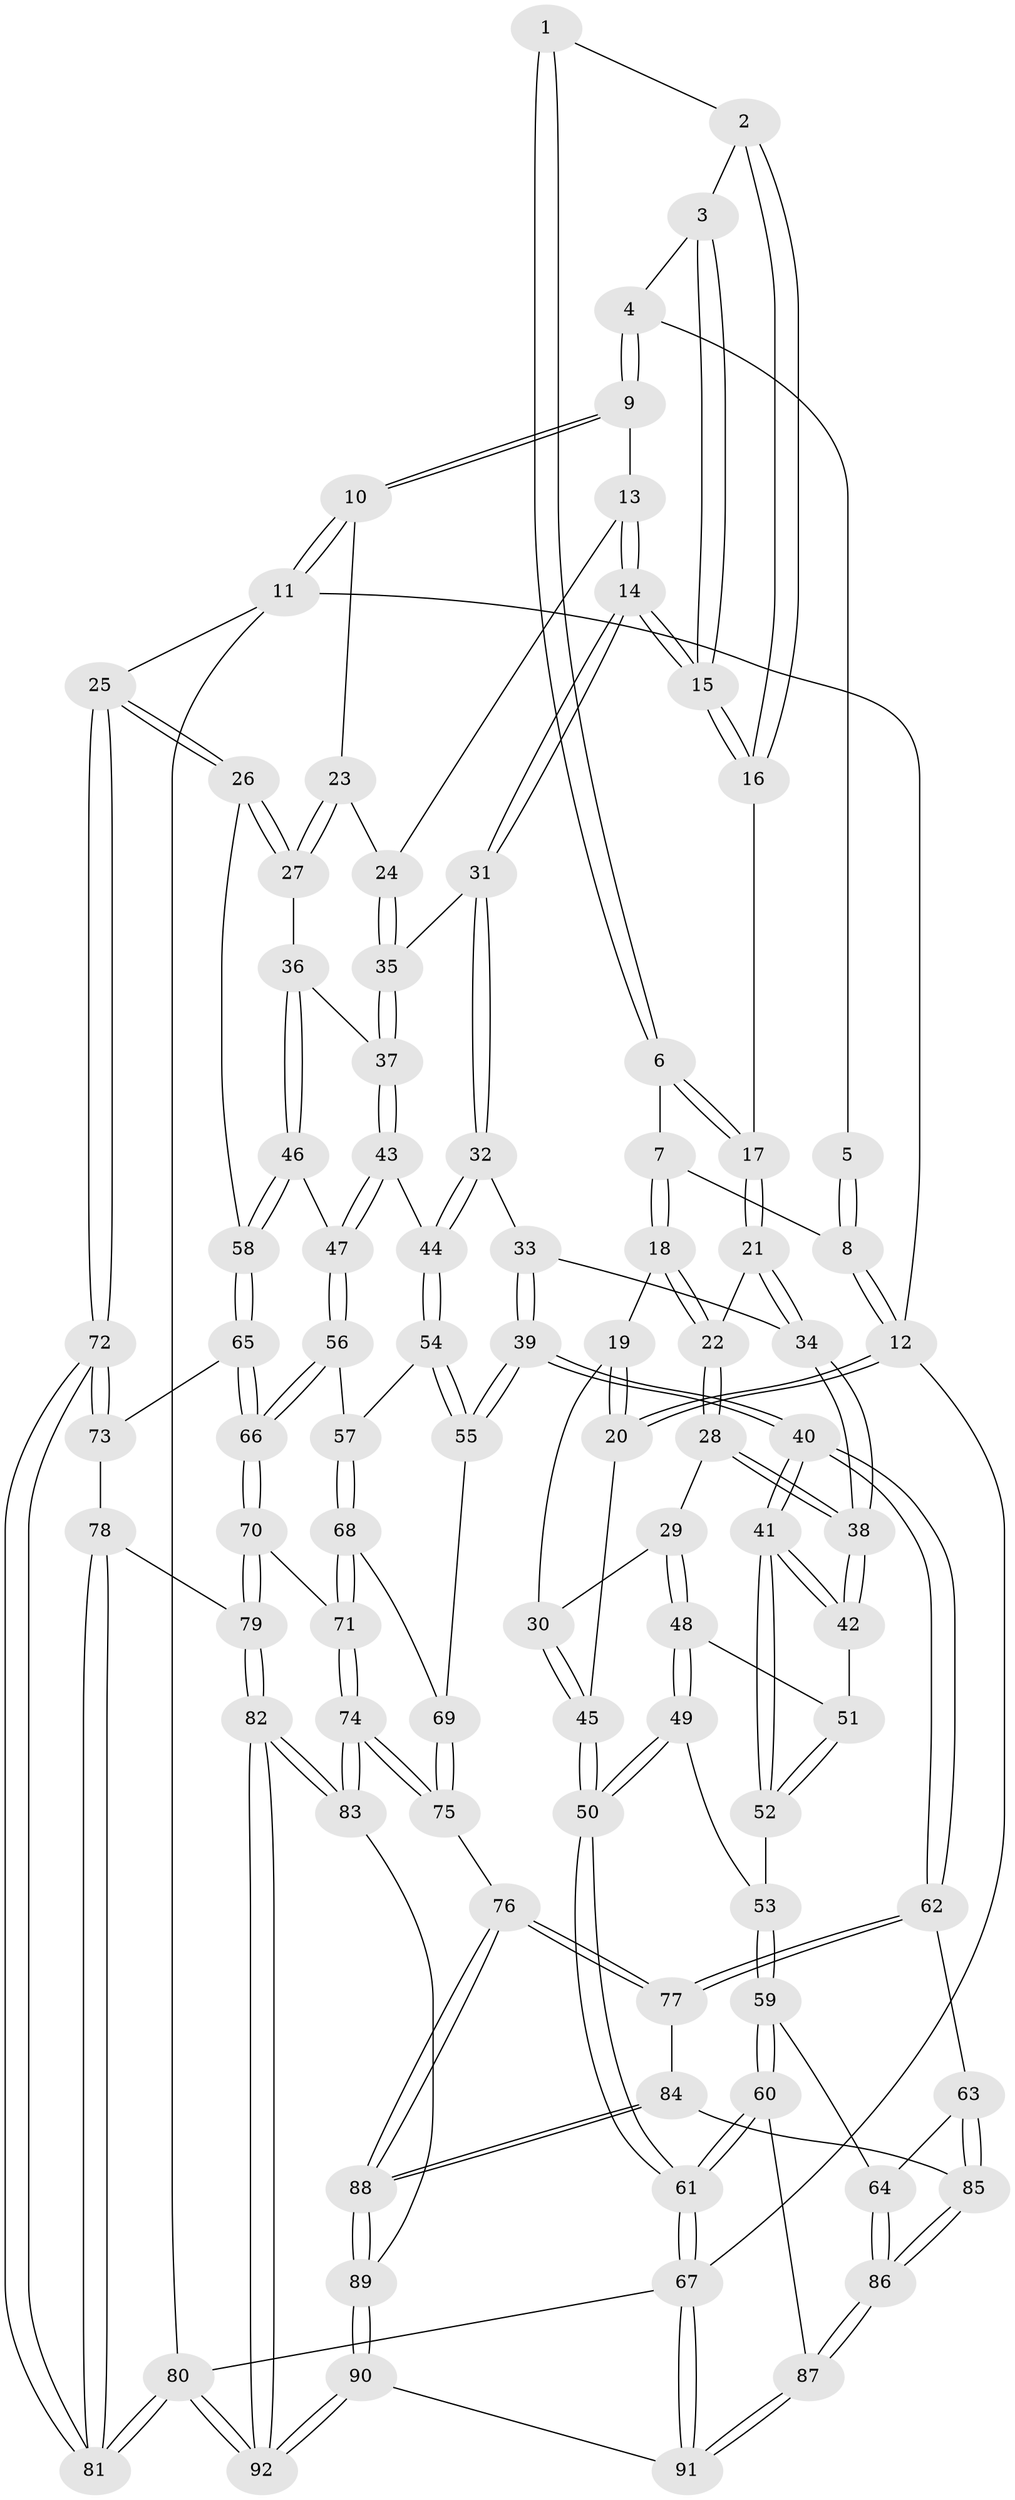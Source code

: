 // coarse degree distribution, {5: 0.4909090909090909, 8: 0.01818181818181818, 4: 0.32727272727272727, 3: 0.05454545454545454, 6: 0.10909090909090909}
// Generated by graph-tools (version 1.1) at 2025/21/03/04/25 18:21:06]
// undirected, 92 vertices, 227 edges
graph export_dot {
graph [start="1"]
  node [color=gray90,style=filled];
  1 [pos="+0.4802038452620458+0"];
  2 [pos="+0.5404313516524195+0.09589367223612416"];
  3 [pos="+0.6235274584637891+0.04936190637476956"];
  4 [pos="+0.695301405696919+0"];
  5 [pos="+0.4590402499463201+0"];
  6 [pos="+0.46428802123321833+0.13706611536675126"];
  7 [pos="+0.20844796494009982+0"];
  8 [pos="+0.20632675549255922+0"];
  9 [pos="+1+0"];
  10 [pos="+1+0"];
  11 [pos="+1+0"];
  12 [pos="+0+0"];
  13 [pos="+0.7417618399801442+0.16215784407473968"];
  14 [pos="+0.6319050363862984+0.24764807406334802"];
  15 [pos="+0.6109850681627008+0.23129211772847658"];
  16 [pos="+0.5356291670630956+0.20781336847190063"];
  17 [pos="+0.4616073785773829+0.20509304580311466"];
  18 [pos="+0.22041988868577309+0.04420392039700132"];
  19 [pos="+0.13969757004698613+0.18114995679786824"];
  20 [pos="+0+0.01343170426813013"];
  21 [pos="+0.4149319387182442+0.22155289305472153"];
  22 [pos="+0.37759931052874085+0.21162319241456942"];
  23 [pos="+0.9062822734813027+0.2185030517308611"];
  24 [pos="+0.8466821066920117+0.2684619806898769"];
  25 [pos="+1+0.4675878147621373"];
  26 [pos="+1+0.4595787677958197"];
  27 [pos="+1+0.42372122471008716"];
  28 [pos="+0.28372166423877015+0.31792800697874657"];
  29 [pos="+0.11392802867055468+0.3165947283779023"];
  30 [pos="+0.10375520488576781+0.30814023453688977"];
  31 [pos="+0.6356933427762953+0.2623222617559741"];
  32 [pos="+0.6030202205828222+0.3846645823249827"];
  33 [pos="+0.46231798397752916+0.3640175078344599"];
  34 [pos="+0.4296540987030808+0.33187875734864253"];
  35 [pos="+0.8166941003513604+0.3400025331082201"];
  36 [pos="+0.8341784125778455+0.36975028745013444"];
  37 [pos="+0.82316294635935+0.35560017940637323"];
  38 [pos="+0.33302053592748243+0.42047792402532547"];
  39 [pos="+0.41705053544721676+0.5785724555177733"];
  40 [pos="+0.3997647843326639+0.5835959221830834"];
  41 [pos="+0.37863640311086616+0.56063832926617"];
  42 [pos="+0.3295179691028337+0.45372930581375"];
  43 [pos="+0.6631291354878437+0.44024379625702403"];
  44 [pos="+0.6089391420296346+0.41847450409921844"];
  45 [pos="+0+0.37590704864542784"];
  46 [pos="+0.7818639119801863+0.505867146971096"];
  47 [pos="+0.7556072527353203+0.5177172960541235"];
  48 [pos="+0.14512617345984066+0.3867484739445411"];
  49 [pos="+0.1402211888396254+0.4951115674851684"];
  50 [pos="+0+0.6607540971565503"];
  51 [pos="+0.24712730208590294+0.4381928796453604"];
  52 [pos="+0.1931736078037194+0.5319914902947223"];
  53 [pos="+0.18053040655231228+0.5330717116199527"];
  54 [pos="+0.5807104109286951+0.46446993720273"];
  55 [pos="+0.4527406051551702+0.5758285464665887"];
  56 [pos="+0.7308557838976893+0.5865123517186414"];
  57 [pos="+0.674855619340671+0.5970593910952091"];
  58 [pos="+0.9085613761295485+0.5494445276325867"];
  59 [pos="+0.1466945544280781+0.6945770141449232"];
  60 [pos="+0+0.7494956113504487"];
  61 [pos="+0+0.7424753967748717"];
  62 [pos="+0.39756193183076505+0.5882015374493385"];
  63 [pos="+0.28655337399906383+0.6708486548747103"];
  64 [pos="+0.16059273455516687+0.6952877937337939"];
  65 [pos="+0.8737318899827742+0.6336238398223915"];
  66 [pos="+0.7826553260490136+0.668754690898572"];
  67 [pos="+0+1"];
  68 [pos="+0.6209481191869715+0.6374477278578675"];
  69 [pos="+0.5399627628369637+0.6307482653071895"];
  70 [pos="+0.778538799239761+0.6869629376857789"];
  71 [pos="+0.6556924176417321+0.7093314736128418"];
  72 [pos="+1+0.6495454749102774"];
  73 [pos="+0.9272310211091509+0.6936793210240723"];
  74 [pos="+0.6220391909395436+0.8291568324603777"];
  75 [pos="+0.5748538789259232+0.8226607060794688"];
  76 [pos="+0.5714568666527724+0.823589417586826"];
  77 [pos="+0.42572056149398096+0.7239204989154551"];
  78 [pos="+0.9143878605147294+0.7260561180212218"];
  79 [pos="+0.8063484529754539+0.8329098618112643"];
  80 [pos="+1+1"];
  81 [pos="+1+1"];
  82 [pos="+0.7905291158741258+0.9367624608540921"];
  83 [pos="+0.7549221617485521+0.9174689238278122"];
  84 [pos="+0.3919322762663375+0.8093131575983579"];
  85 [pos="+0.30971875083898004+0.8122375261110139"];
  86 [pos="+0.27507282451826515+0.8499355470898268"];
  87 [pos="+0.24241578128316996+0.9390796997204817"];
  88 [pos="+0.45403050633605246+0.9191920536451607"];
  89 [pos="+0.4308679789670897+0.984872664551015"];
  90 [pos="+0.34766487901769855+1"];
  91 [pos="+0.3168749679182498+1"];
  92 [pos="+0.958353364627245+1"];
  1 -- 2;
  1 -- 6;
  1 -- 6;
  2 -- 3;
  2 -- 16;
  2 -- 16;
  3 -- 4;
  3 -- 15;
  3 -- 15;
  4 -- 5;
  4 -- 9;
  4 -- 9;
  5 -- 8;
  5 -- 8;
  6 -- 7;
  6 -- 17;
  6 -- 17;
  7 -- 8;
  7 -- 18;
  7 -- 18;
  8 -- 12;
  8 -- 12;
  9 -- 10;
  9 -- 10;
  9 -- 13;
  10 -- 11;
  10 -- 11;
  10 -- 23;
  11 -- 12;
  11 -- 25;
  11 -- 80;
  12 -- 20;
  12 -- 20;
  12 -- 67;
  13 -- 14;
  13 -- 14;
  13 -- 24;
  14 -- 15;
  14 -- 15;
  14 -- 31;
  14 -- 31;
  15 -- 16;
  15 -- 16;
  16 -- 17;
  17 -- 21;
  17 -- 21;
  18 -- 19;
  18 -- 22;
  18 -- 22;
  19 -- 20;
  19 -- 20;
  19 -- 30;
  20 -- 45;
  21 -- 22;
  21 -- 34;
  21 -- 34;
  22 -- 28;
  22 -- 28;
  23 -- 24;
  23 -- 27;
  23 -- 27;
  24 -- 35;
  24 -- 35;
  25 -- 26;
  25 -- 26;
  25 -- 72;
  25 -- 72;
  26 -- 27;
  26 -- 27;
  26 -- 58;
  27 -- 36;
  28 -- 29;
  28 -- 38;
  28 -- 38;
  29 -- 30;
  29 -- 48;
  29 -- 48;
  30 -- 45;
  30 -- 45;
  31 -- 32;
  31 -- 32;
  31 -- 35;
  32 -- 33;
  32 -- 44;
  32 -- 44;
  33 -- 34;
  33 -- 39;
  33 -- 39;
  34 -- 38;
  34 -- 38;
  35 -- 37;
  35 -- 37;
  36 -- 37;
  36 -- 46;
  36 -- 46;
  37 -- 43;
  37 -- 43;
  38 -- 42;
  38 -- 42;
  39 -- 40;
  39 -- 40;
  39 -- 55;
  39 -- 55;
  40 -- 41;
  40 -- 41;
  40 -- 62;
  40 -- 62;
  41 -- 42;
  41 -- 42;
  41 -- 52;
  41 -- 52;
  42 -- 51;
  43 -- 44;
  43 -- 47;
  43 -- 47;
  44 -- 54;
  44 -- 54;
  45 -- 50;
  45 -- 50;
  46 -- 47;
  46 -- 58;
  46 -- 58;
  47 -- 56;
  47 -- 56;
  48 -- 49;
  48 -- 49;
  48 -- 51;
  49 -- 50;
  49 -- 50;
  49 -- 53;
  50 -- 61;
  50 -- 61;
  51 -- 52;
  51 -- 52;
  52 -- 53;
  53 -- 59;
  53 -- 59;
  54 -- 55;
  54 -- 55;
  54 -- 57;
  55 -- 69;
  56 -- 57;
  56 -- 66;
  56 -- 66;
  57 -- 68;
  57 -- 68;
  58 -- 65;
  58 -- 65;
  59 -- 60;
  59 -- 60;
  59 -- 64;
  60 -- 61;
  60 -- 61;
  60 -- 87;
  61 -- 67;
  61 -- 67;
  62 -- 63;
  62 -- 77;
  62 -- 77;
  63 -- 64;
  63 -- 85;
  63 -- 85;
  64 -- 86;
  64 -- 86;
  65 -- 66;
  65 -- 66;
  65 -- 73;
  66 -- 70;
  66 -- 70;
  67 -- 91;
  67 -- 91;
  67 -- 80;
  68 -- 69;
  68 -- 71;
  68 -- 71;
  69 -- 75;
  69 -- 75;
  70 -- 71;
  70 -- 79;
  70 -- 79;
  71 -- 74;
  71 -- 74;
  72 -- 73;
  72 -- 73;
  72 -- 81;
  72 -- 81;
  73 -- 78;
  74 -- 75;
  74 -- 75;
  74 -- 83;
  74 -- 83;
  75 -- 76;
  76 -- 77;
  76 -- 77;
  76 -- 88;
  76 -- 88;
  77 -- 84;
  78 -- 79;
  78 -- 81;
  78 -- 81;
  79 -- 82;
  79 -- 82;
  80 -- 81;
  80 -- 81;
  80 -- 92;
  80 -- 92;
  82 -- 83;
  82 -- 83;
  82 -- 92;
  82 -- 92;
  83 -- 89;
  84 -- 85;
  84 -- 88;
  84 -- 88;
  85 -- 86;
  85 -- 86;
  86 -- 87;
  86 -- 87;
  87 -- 91;
  87 -- 91;
  88 -- 89;
  88 -- 89;
  89 -- 90;
  89 -- 90;
  90 -- 91;
  90 -- 92;
  90 -- 92;
}
